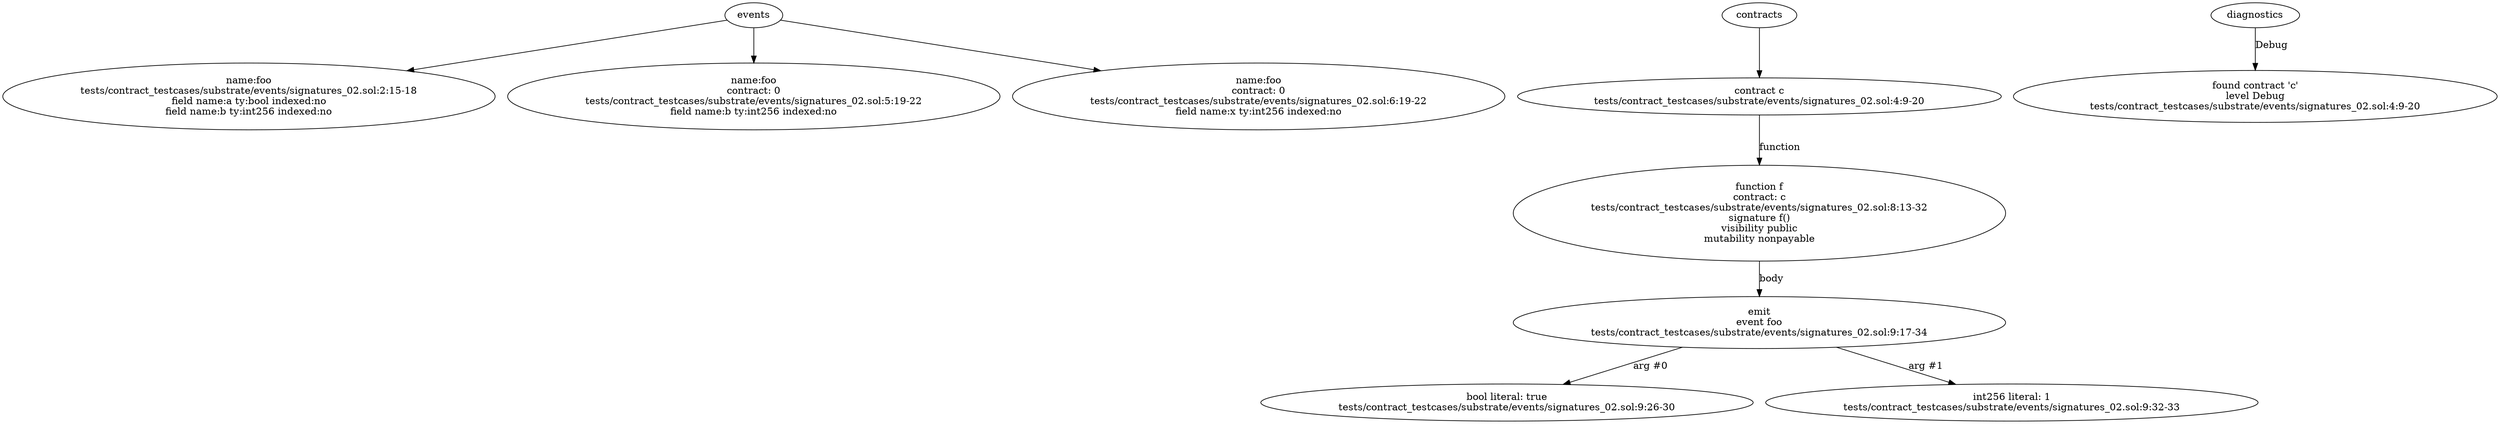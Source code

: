 strict digraph "tests/contract_testcases/substrate/events/signatures_02.sol" {
	foo [label="name:foo\ntests/contract_testcases/substrate/events/signatures_02.sol:2:15-18\nfield name:a ty:bool indexed:no\nfield name:b ty:int256 indexed:no"]
	foo_2 [label="name:foo\ncontract: 0\ntests/contract_testcases/substrate/events/signatures_02.sol:5:19-22\nfield name:b ty:int256 indexed:no"]
	foo_3 [label="name:foo\ncontract: 0\ntests/contract_testcases/substrate/events/signatures_02.sol:6:19-22\nfield name:x ty:int256 indexed:no"]
	contract [label="contract c\ntests/contract_testcases/substrate/events/signatures_02.sol:4:9-20"]
	f [label="function f\ncontract: c\ntests/contract_testcases/substrate/events/signatures_02.sol:8:13-32\nsignature f()\nvisibility public\nmutability nonpayable"]
	emit [label="emit\nevent foo\ntests/contract_testcases/substrate/events/signatures_02.sol:9:17-34"]
	bool_literal [label="bool literal: true\ntests/contract_testcases/substrate/events/signatures_02.sol:9:26-30"]
	number_literal [label="int256 literal: 1\ntests/contract_testcases/substrate/events/signatures_02.sol:9:32-33"]
	diagnostic [label="found contract 'c'\nlevel Debug\ntests/contract_testcases/substrate/events/signatures_02.sol:4:9-20"]
	events -> foo
	events -> foo_2
	events -> foo_3
	contracts -> contract
	contract -> f [label="function"]
	f -> emit [label="body"]
	emit -> bool_literal [label="arg #0"]
	emit -> number_literal [label="arg #1"]
	diagnostics -> diagnostic [label="Debug"]
}
